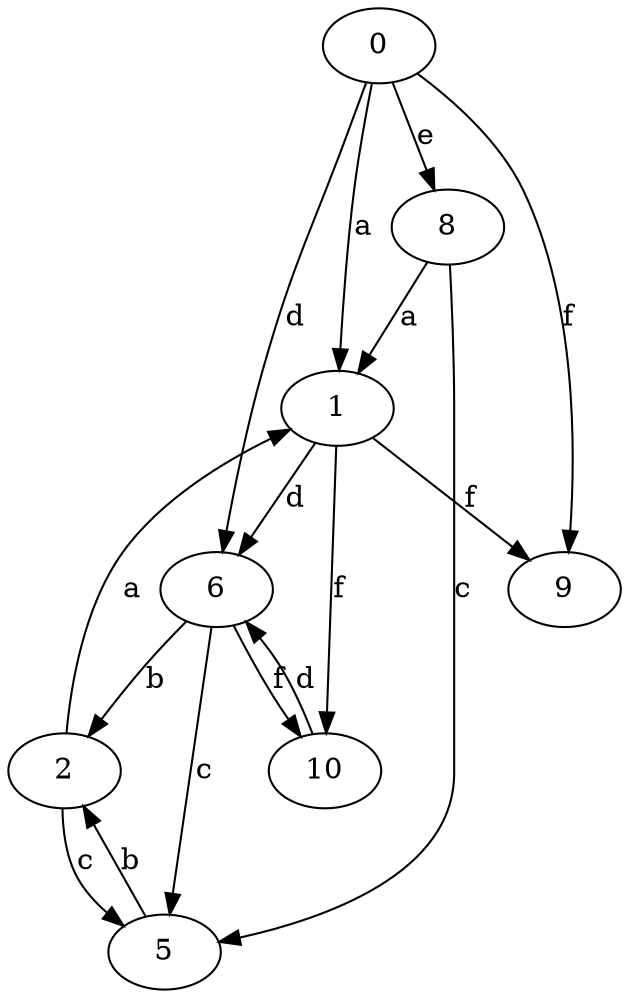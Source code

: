 strict digraph  {
0;
1;
2;
5;
6;
8;
9;
10;
0 -> 1  [label=a];
0 -> 6  [label=d];
0 -> 8  [label=e];
0 -> 9  [label=f];
1 -> 6  [label=d];
1 -> 9  [label=f];
1 -> 10  [label=f];
2 -> 1  [label=a];
2 -> 5  [label=c];
5 -> 2  [label=b];
6 -> 2  [label=b];
6 -> 5  [label=c];
6 -> 10  [label=f];
8 -> 1  [label=a];
8 -> 5  [label=c];
10 -> 6  [label=d];
}
